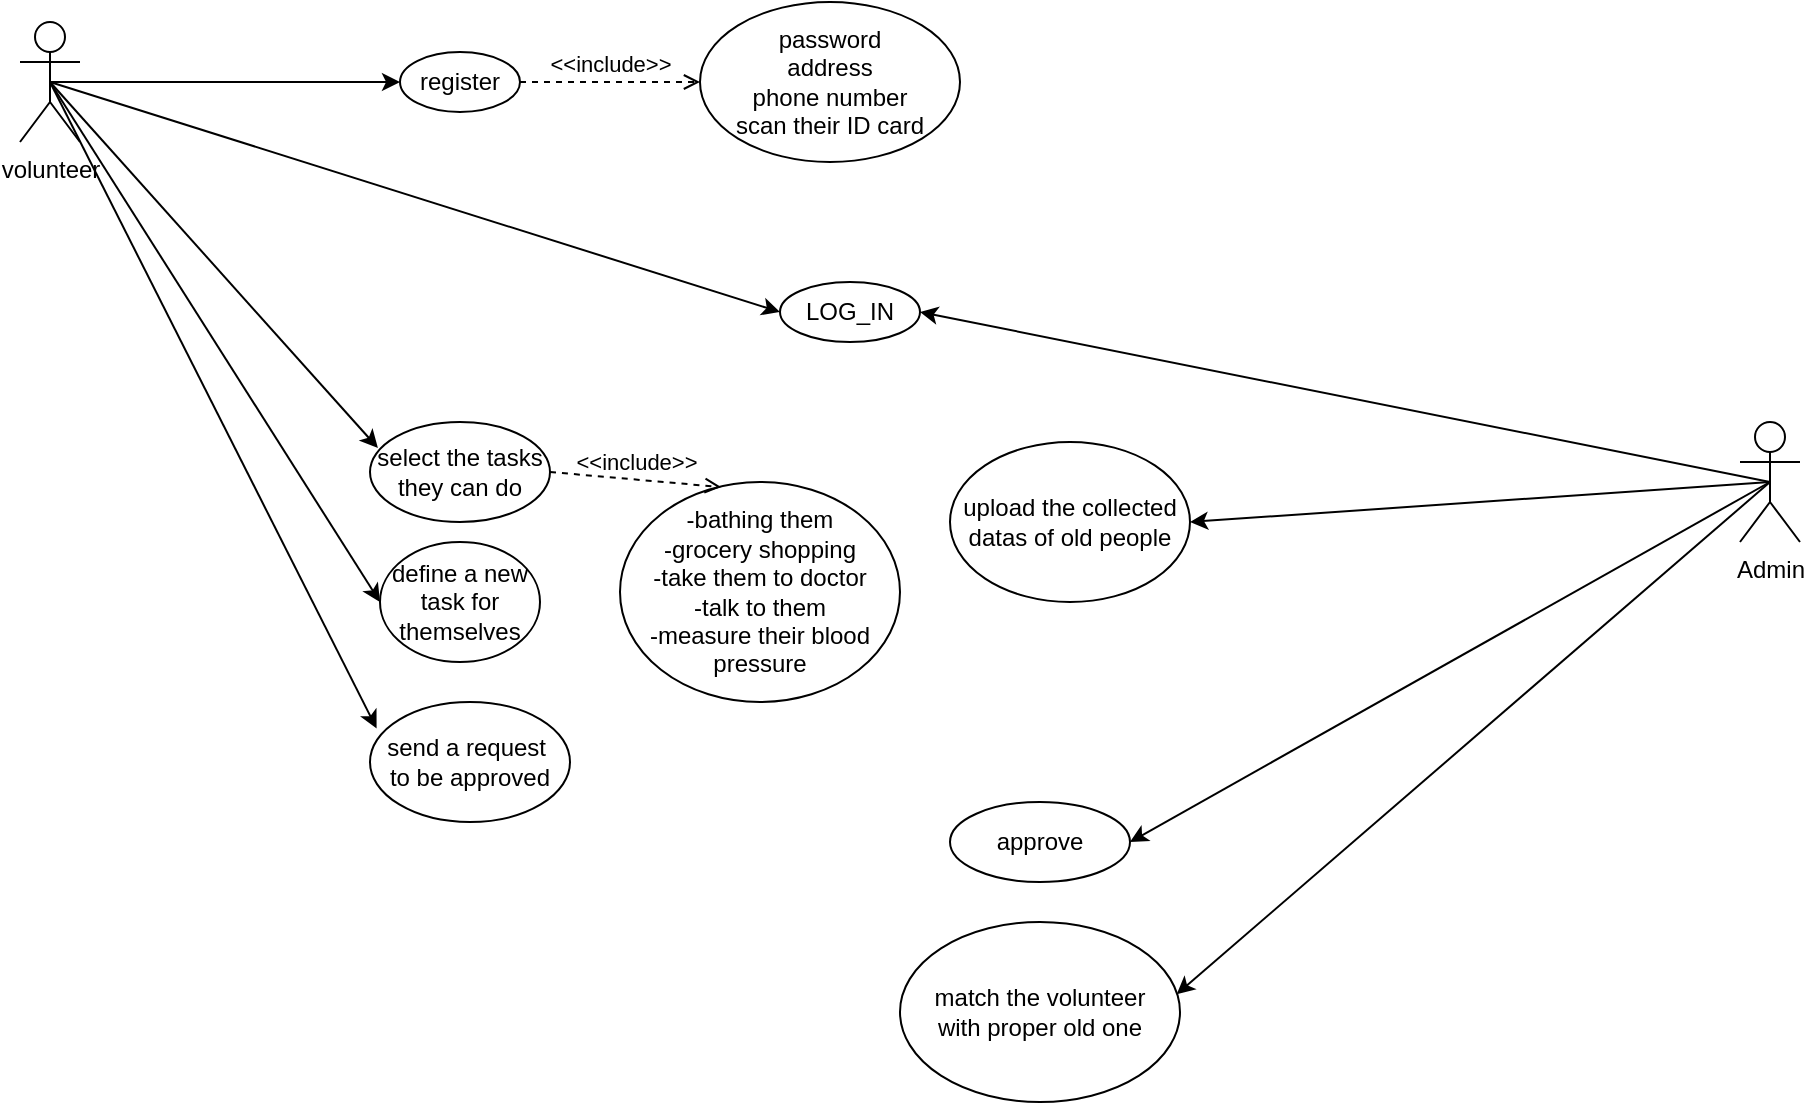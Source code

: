 <mxfile version="14.7.2" type="github" pages="4"><diagram id="BnTvjrLKaqJeqmXA2uWs" name="use case digram"><mxGraphModel dx="1351" dy="921" grid="1" gridSize="10" guides="1" tooltips="1" connect="1" arrows="1" fold="1" page="1" pageScale="1" pageWidth="850" pageHeight="1100" math="0" shadow="0"><root><mxCell id="0"/><mxCell id="1" parent="0"/><mxCell id="6IFyzxdzqdxhy4fr2Y2a-10" style="edgeStyle=orthogonalEdgeStyle;rounded=0;orthogonalLoop=1;jettySize=auto;html=1;exitX=0.5;exitY=0.5;exitDx=0;exitDy=0;exitPerimeter=0;" edge="1" parent="1" source="6IFyzxdzqdxhy4fr2Y2a-1" target="6IFyzxdzqdxhy4fr2Y2a-9"><mxGeometry relative="1" as="geometry"/></mxCell><mxCell id="6IFyzxdzqdxhy4fr2Y2a-1" value="volunteer" style="shape=umlActor;verticalLabelPosition=bottom;verticalAlign=top;html=1;outlineConnect=0;" vertex="1" parent="1"><mxGeometry x="40" y="70" width="30" height="60" as="geometry"/></mxCell><mxCell id="6IFyzxdzqdxhy4fr2Y2a-3" value="Admin" style="shape=umlActor;verticalLabelPosition=bottom;verticalAlign=top;html=1;outlineConnect=0;" vertex="1" parent="1"><mxGeometry x="900" y="270" width="30" height="60" as="geometry"/></mxCell><mxCell id="6IFyzxdzqdxhy4fr2Y2a-9" value="register&lt;br&gt;" style="ellipse;whiteSpace=wrap;html=1;" vertex="1" parent="1"><mxGeometry x="230" y="85" width="60" height="30" as="geometry"/></mxCell><mxCell id="6IFyzxdzqdxhy4fr2Y2a-15" value="LOG_IN" style="ellipse;whiteSpace=wrap;html=1;" vertex="1" parent="1"><mxGeometry x="420" y="200" width="70" height="30" as="geometry"/></mxCell><mxCell id="6IFyzxdzqdxhy4fr2Y2a-19" value="" style="endArrow=classic;html=1;entryX=0;entryY=0.5;entryDx=0;entryDy=0;exitX=0.5;exitY=0.5;exitDx=0;exitDy=0;exitPerimeter=0;" edge="1" parent="1" source="6IFyzxdzqdxhy4fr2Y2a-1" target="6IFyzxdzqdxhy4fr2Y2a-15"><mxGeometry width="50" height="50" relative="1" as="geometry"><mxPoint x="390" y="120" as="sourcePoint"/><mxPoint x="440" y="70" as="targetPoint"/></mxGeometry></mxCell><mxCell id="6IFyzxdzqdxhy4fr2Y2a-20" value="define a new task for themselves&lt;br&gt;" style="ellipse;whiteSpace=wrap;html=1;" vertex="1" parent="1"><mxGeometry x="220" y="330" width="80" height="60" as="geometry"/></mxCell><mxCell id="6IFyzxdzqdxhy4fr2Y2a-21" value="" style="endArrow=classic;html=1;exitX=0.5;exitY=0.5;exitDx=0;exitDy=0;exitPerimeter=0;entryX=0;entryY=0.5;entryDx=0;entryDy=0;" edge="1" parent="1" source="6IFyzxdzqdxhy4fr2Y2a-1" target="6IFyzxdzqdxhy4fr2Y2a-20"><mxGeometry width="50" height="50" relative="1" as="geometry"><mxPoint x="120" y="180" as="sourcePoint"/><mxPoint x="320" y="330" as="targetPoint"/></mxGeometry></mxCell><mxCell id="6IFyzxdzqdxhy4fr2Y2a-22" value="select the tasks they can do" style="ellipse;whiteSpace=wrap;html=1;" vertex="1" parent="1"><mxGeometry x="215" y="270" width="90" height="50" as="geometry"/></mxCell><mxCell id="6IFyzxdzqdxhy4fr2Y2a-23" value="" style="endArrow=classic;html=1;exitX=0.5;exitY=0.5;exitDx=0;exitDy=0;exitPerimeter=0;entryX=0.044;entryY=0.26;entryDx=0;entryDy=0;entryPerimeter=0;" edge="1" parent="1" source="6IFyzxdzqdxhy4fr2Y2a-1" target="6IFyzxdzqdxhy4fr2Y2a-22"><mxGeometry width="50" height="50" relative="1" as="geometry"><mxPoint x="390" y="120" as="sourcePoint"/><mxPoint x="440" y="70" as="targetPoint"/></mxGeometry></mxCell><mxCell id="6IFyzxdzqdxhy4fr2Y2a-24" value="&amp;lt;&amp;lt;include&amp;gt;&amp;gt;" style="html=1;verticalAlign=bottom;labelBackgroundColor=none;endArrow=open;endFill=0;dashed=1;exitX=1;exitY=0.5;exitDx=0;exitDy=0;entryX=0;entryY=0.5;entryDx=0;entryDy=0;" edge="1" parent="1" source="6IFyzxdzqdxhy4fr2Y2a-9" target="6IFyzxdzqdxhy4fr2Y2a-25"><mxGeometry width="160" relative="1" as="geometry"><mxPoint x="330" y="90" as="sourcePoint"/><mxPoint x="380.0" y="100" as="targetPoint"/></mxGeometry></mxCell><mxCell id="6IFyzxdzqdxhy4fr2Y2a-25" value="password&lt;br&gt;address&lt;br&gt;phone number&lt;br&gt;scan their ID card" style="ellipse;whiteSpace=wrap;html=1;" vertex="1" parent="1"><mxGeometry x="380" y="60" width="130" height="80" as="geometry"/></mxCell><mxCell id="6IFyzxdzqdxhy4fr2Y2a-26" value="send a request&amp;nbsp;&lt;br&gt;to be approved" style="ellipse;whiteSpace=wrap;html=1;" vertex="1" parent="1"><mxGeometry x="215" y="410" width="100" height="60" as="geometry"/></mxCell><mxCell id="6IFyzxdzqdxhy4fr2Y2a-27" value="" style="endArrow=classic;html=1;entryX=0.033;entryY=0.221;entryDx=0;entryDy=0;entryPerimeter=0;" edge="1" parent="1" target="6IFyzxdzqdxhy4fr2Y2a-26"><mxGeometry width="50" height="50" relative="1" as="geometry"><mxPoint x="55" y="100" as="sourcePoint"/><mxPoint x="540" y="170" as="targetPoint"/></mxGeometry></mxCell><mxCell id="6IFyzxdzqdxhy4fr2Y2a-30" value="" style="endArrow=classic;html=1;exitX=0.5;exitY=0.5;exitDx=0;exitDy=0;exitPerimeter=0;entryX=1;entryY=0.5;entryDx=0;entryDy=0;" edge="1" parent="1" source="6IFyzxdzqdxhy4fr2Y2a-3" target="6IFyzxdzqdxhy4fr2Y2a-15"><mxGeometry width="50" height="50" relative="1" as="geometry"><mxPoint x="530" y="450" as="sourcePoint"/><mxPoint x="580" y="400" as="targetPoint"/></mxGeometry></mxCell><mxCell id="6IFyzxdzqdxhy4fr2Y2a-31" value="approve" style="ellipse;whiteSpace=wrap;html=1;" vertex="1" parent="1"><mxGeometry x="505" y="460" width="90" height="40" as="geometry"/></mxCell><mxCell id="6IFyzxdzqdxhy4fr2Y2a-32" value="match the volunteer&lt;br&gt;with proper old one" style="ellipse;whiteSpace=wrap;html=1;" vertex="1" parent="1"><mxGeometry x="480" y="520" width="140" height="90" as="geometry"/></mxCell><mxCell id="6IFyzxdzqdxhy4fr2Y2a-33" value="" style="endArrow=classic;html=1;entryX=1;entryY=0.5;entryDx=0;entryDy=0;exitX=0.5;exitY=0.5;exitDx=0;exitDy=0;exitPerimeter=0;" edge="1" parent="1" source="6IFyzxdzqdxhy4fr2Y2a-3" target="6IFyzxdzqdxhy4fr2Y2a-31"><mxGeometry width="50" height="50" relative="1" as="geometry"><mxPoint x="530" y="450" as="sourcePoint"/><mxPoint x="580" y="400" as="targetPoint"/></mxGeometry></mxCell><mxCell id="6IFyzxdzqdxhy4fr2Y2a-34" value="" style="endArrow=classic;html=1;exitX=0.5;exitY=0.5;exitDx=0;exitDy=0;exitPerimeter=0;entryX=0.988;entryY=0.402;entryDx=0;entryDy=0;entryPerimeter=0;" edge="1" parent="1" source="6IFyzxdzqdxhy4fr2Y2a-3" target="6IFyzxdzqdxhy4fr2Y2a-32"><mxGeometry width="50" height="50" relative="1" as="geometry"><mxPoint x="810" y="380" as="sourcePoint"/><mxPoint x="580" y="400" as="targetPoint"/></mxGeometry></mxCell><mxCell id="6IFyzxdzqdxhy4fr2Y2a-35" value="-bathing them&lt;br&gt;-grocery shopping&lt;br&gt;-take them to doctor&lt;br&gt;-talk to them&lt;br&gt;-measure their blood pressure&lt;br&gt;" style="ellipse;whiteSpace=wrap;html=1;" vertex="1" parent="1"><mxGeometry x="340" y="300" width="140" height="110" as="geometry"/></mxCell><mxCell id="6IFyzxdzqdxhy4fr2Y2a-36" value="&amp;lt;&amp;lt;include&amp;gt;&amp;gt;" style="html=1;verticalAlign=bottom;labelBackgroundColor=none;endArrow=open;endFill=0;dashed=1;exitX=1;exitY=0.5;exitDx=0;exitDy=0;entryX=0.361;entryY=0.023;entryDx=0;entryDy=0;entryPerimeter=0;" edge="1" parent="1" source="6IFyzxdzqdxhy4fr2Y2a-22" target="6IFyzxdzqdxhy4fr2Y2a-35"><mxGeometry width="160" relative="1" as="geometry"><mxPoint x="480" y="320" as="sourcePoint"/><mxPoint x="640" y="320" as="targetPoint"/></mxGeometry></mxCell><mxCell id="6IFyzxdzqdxhy4fr2Y2a-37" value="upload the collected datas of old people" style="ellipse;whiteSpace=wrap;html=1;" vertex="1" parent="1"><mxGeometry x="505" y="280" width="120" height="80" as="geometry"/></mxCell><mxCell id="6IFyzxdzqdxhy4fr2Y2a-38" value="" style="endArrow=classic;html=1;exitX=0.5;exitY=0.5;exitDx=0;exitDy=0;exitPerimeter=0;entryX=1;entryY=0.5;entryDx=0;entryDy=0;" edge="1" parent="1" source="6IFyzxdzqdxhy4fr2Y2a-3" target="6IFyzxdzqdxhy4fr2Y2a-37"><mxGeometry width="50" height="50" relative="1" as="geometry"><mxPoint x="540" y="350" as="sourcePoint"/><mxPoint x="590" y="300" as="targetPoint"/></mxGeometry></mxCell></root></mxGraphModel></diagram><diagram id="pV-L2vduw0Fq5askbFl5" name="class diagram"><mxGraphModel dx="946" dy="645" grid="1" gridSize="10" guides="1" tooltips="1" connect="1" arrows="1" fold="1" page="1" pageScale="1" pageWidth="850" pageHeight="1100" math="0" shadow="0"><root><mxCell id="_nHaW67xOxTGJSKeevq5-0"/><mxCell id="_nHaW67xOxTGJSKeevq5-1" parent="_nHaW67xOxTGJSKeevq5-0"/><mxCell id="xano9IxjomVxrSeHIli2-0" value="admin" style="swimlane;fontStyle=1;align=center;verticalAlign=top;childLayout=stackLayout;horizontal=1;startSize=26;horizontalStack=0;resizeParent=1;resizeParentMax=0;resizeLast=0;collapsible=1;marginBottom=0;" vertex="1" parent="_nHaW67xOxTGJSKeevq5-1"><mxGeometry x="560" y="120" width="160" height="160" as="geometry"/></mxCell><mxCell id="xano9IxjomVxrSeHIli2-1" value="-ID&#xa;_password&#xa;" style="text;strokeColor=none;fillColor=none;align=left;verticalAlign=top;spacingLeft=4;spacingRight=4;overflow=hidden;rotatable=0;points=[[0,0.5],[1,0.5]];portConstraint=eastwest;" vertex="1" parent="xano9IxjomVxrSeHIli2-0"><mxGeometry y="26" width="160" height="54" as="geometry"/></mxCell><mxCell id="xano9IxjomVxrSeHIli2-2" value="" style="line;strokeWidth=1;fillColor=none;align=left;verticalAlign=middle;spacingTop=-1;spacingLeft=3;spacingRight=3;rotatable=0;labelPosition=right;points=[];portConstraint=eastwest;" vertex="1" parent="xano9IxjomVxrSeHIli2-0"><mxGeometry y="80" width="160" height="8" as="geometry"/></mxCell><mxCell id="xano9IxjomVxrSeHIli2-3" value="+log-in : boolean&#xa;+approve : Boolean&#xa;-upload data&#xa;-matching &#xa;" style="text;strokeColor=none;fillColor=none;align=left;verticalAlign=top;spacingLeft=4;spacingRight=4;overflow=hidden;rotatable=0;points=[[0,0.5],[1,0.5]];portConstraint=eastwest;" vertex="1" parent="xano9IxjomVxrSeHIli2-0"><mxGeometry y="88" width="160" height="72" as="geometry"/></mxCell><mxCell id="FSzuEKFS3NhMwGIZ2KoS-0" value="user" style="swimlane;fontStyle=1;align=center;verticalAlign=top;childLayout=stackLayout;horizontal=1;startSize=26;horizontalStack=0;resizeParent=1;resizeParentMax=0;resizeLast=0;collapsible=1;marginBottom=0;" vertex="1" parent="_nHaW67xOxTGJSKeevq5-1"><mxGeometry x="120" y="120" width="160" height="210" as="geometry"/></mxCell><mxCell id="FSzuEKFS3NhMwGIZ2KoS-1" value="-ID&#xa;-password&#xa;-address&#xa;-phone number&#xa;-ID card" style="text;strokeColor=none;fillColor=none;align=left;verticalAlign=top;spacingLeft=4;spacingRight=4;overflow=hidden;rotatable=0;points=[[0,0.5],[1,0.5]];portConstraint=eastwest;" vertex="1" parent="FSzuEKFS3NhMwGIZ2KoS-0"><mxGeometry y="26" width="160" height="84" as="geometry"/></mxCell><mxCell id="FSzuEKFS3NhMwGIZ2KoS-2" value="" style="line;strokeWidth=1;fillColor=none;align=left;verticalAlign=middle;spacingTop=-1;spacingLeft=3;spacingRight=3;rotatable=0;labelPosition=right;points=[];portConstraint=eastwest;" vertex="1" parent="FSzuEKFS3NhMwGIZ2KoS-0"><mxGeometry y="110" width="160" height="8" as="geometry"/></mxCell><mxCell id="FSzuEKFS3NhMwGIZ2KoS-3" value="+register&#xa;+log_in&#xa;+select tasks&#xa;+define a new task&#xa;+send request&#xa;" style="text;strokeColor=none;fillColor=none;align=left;verticalAlign=top;spacingLeft=4;spacingRight=4;overflow=hidden;rotatable=0;points=[[0,0.5],[1,0.5]];portConstraint=eastwest;" vertex="1" parent="FSzuEKFS3NhMwGIZ2KoS-0"><mxGeometry y="118" width="160" height="92" as="geometry"/></mxCell></root></mxGraphModel></diagram><diagram id="udvnlSPwftwhKuDYWuYN" name="sequence diagram"><mxGraphModel dx="946" dy="645" grid="1" gridSize="10" guides="1" tooltips="1" connect="1" arrows="1" fold="1" page="1" pageScale="1" pageWidth="850" pageHeight="1100" math="0" shadow="0"><root><mxCell id="4vt0kBbcksx3SdaLJlx9-0"/><mxCell id="4vt0kBbcksx3SdaLJlx9-1" parent="4vt0kBbcksx3SdaLJlx9-0"/><mxCell id="UqKd1lrNQj-c62sJXgn9-0" value="Actor" style="shape=umlActor;verticalLabelPosition=bottom;verticalAlign=top;html=1;" vertex="1" parent="4vt0kBbcksx3SdaLJlx9-1"><mxGeometry x="80" y="80" width="30" height="60" as="geometry"/></mxCell></root></mxGraphModel></diagram><diagram id="Xm0dngG5YpWhYvZYramL" name="activity diagram"><mxGraphModel dx="946" dy="645" grid="1" gridSize="10" guides="1" tooltips="1" connect="1" arrows="1" fold="1" page="1" pageScale="1" pageWidth="850" pageHeight="1100" math="0" shadow="0"><root><mxCell id="IVQmstNcb4Apf3xh5AcC-0"/><mxCell id="IVQmstNcb4Apf3xh5AcC-1" parent="IVQmstNcb4Apf3xh5AcC-0"/></root></mxGraphModel></diagram></mxfile>
